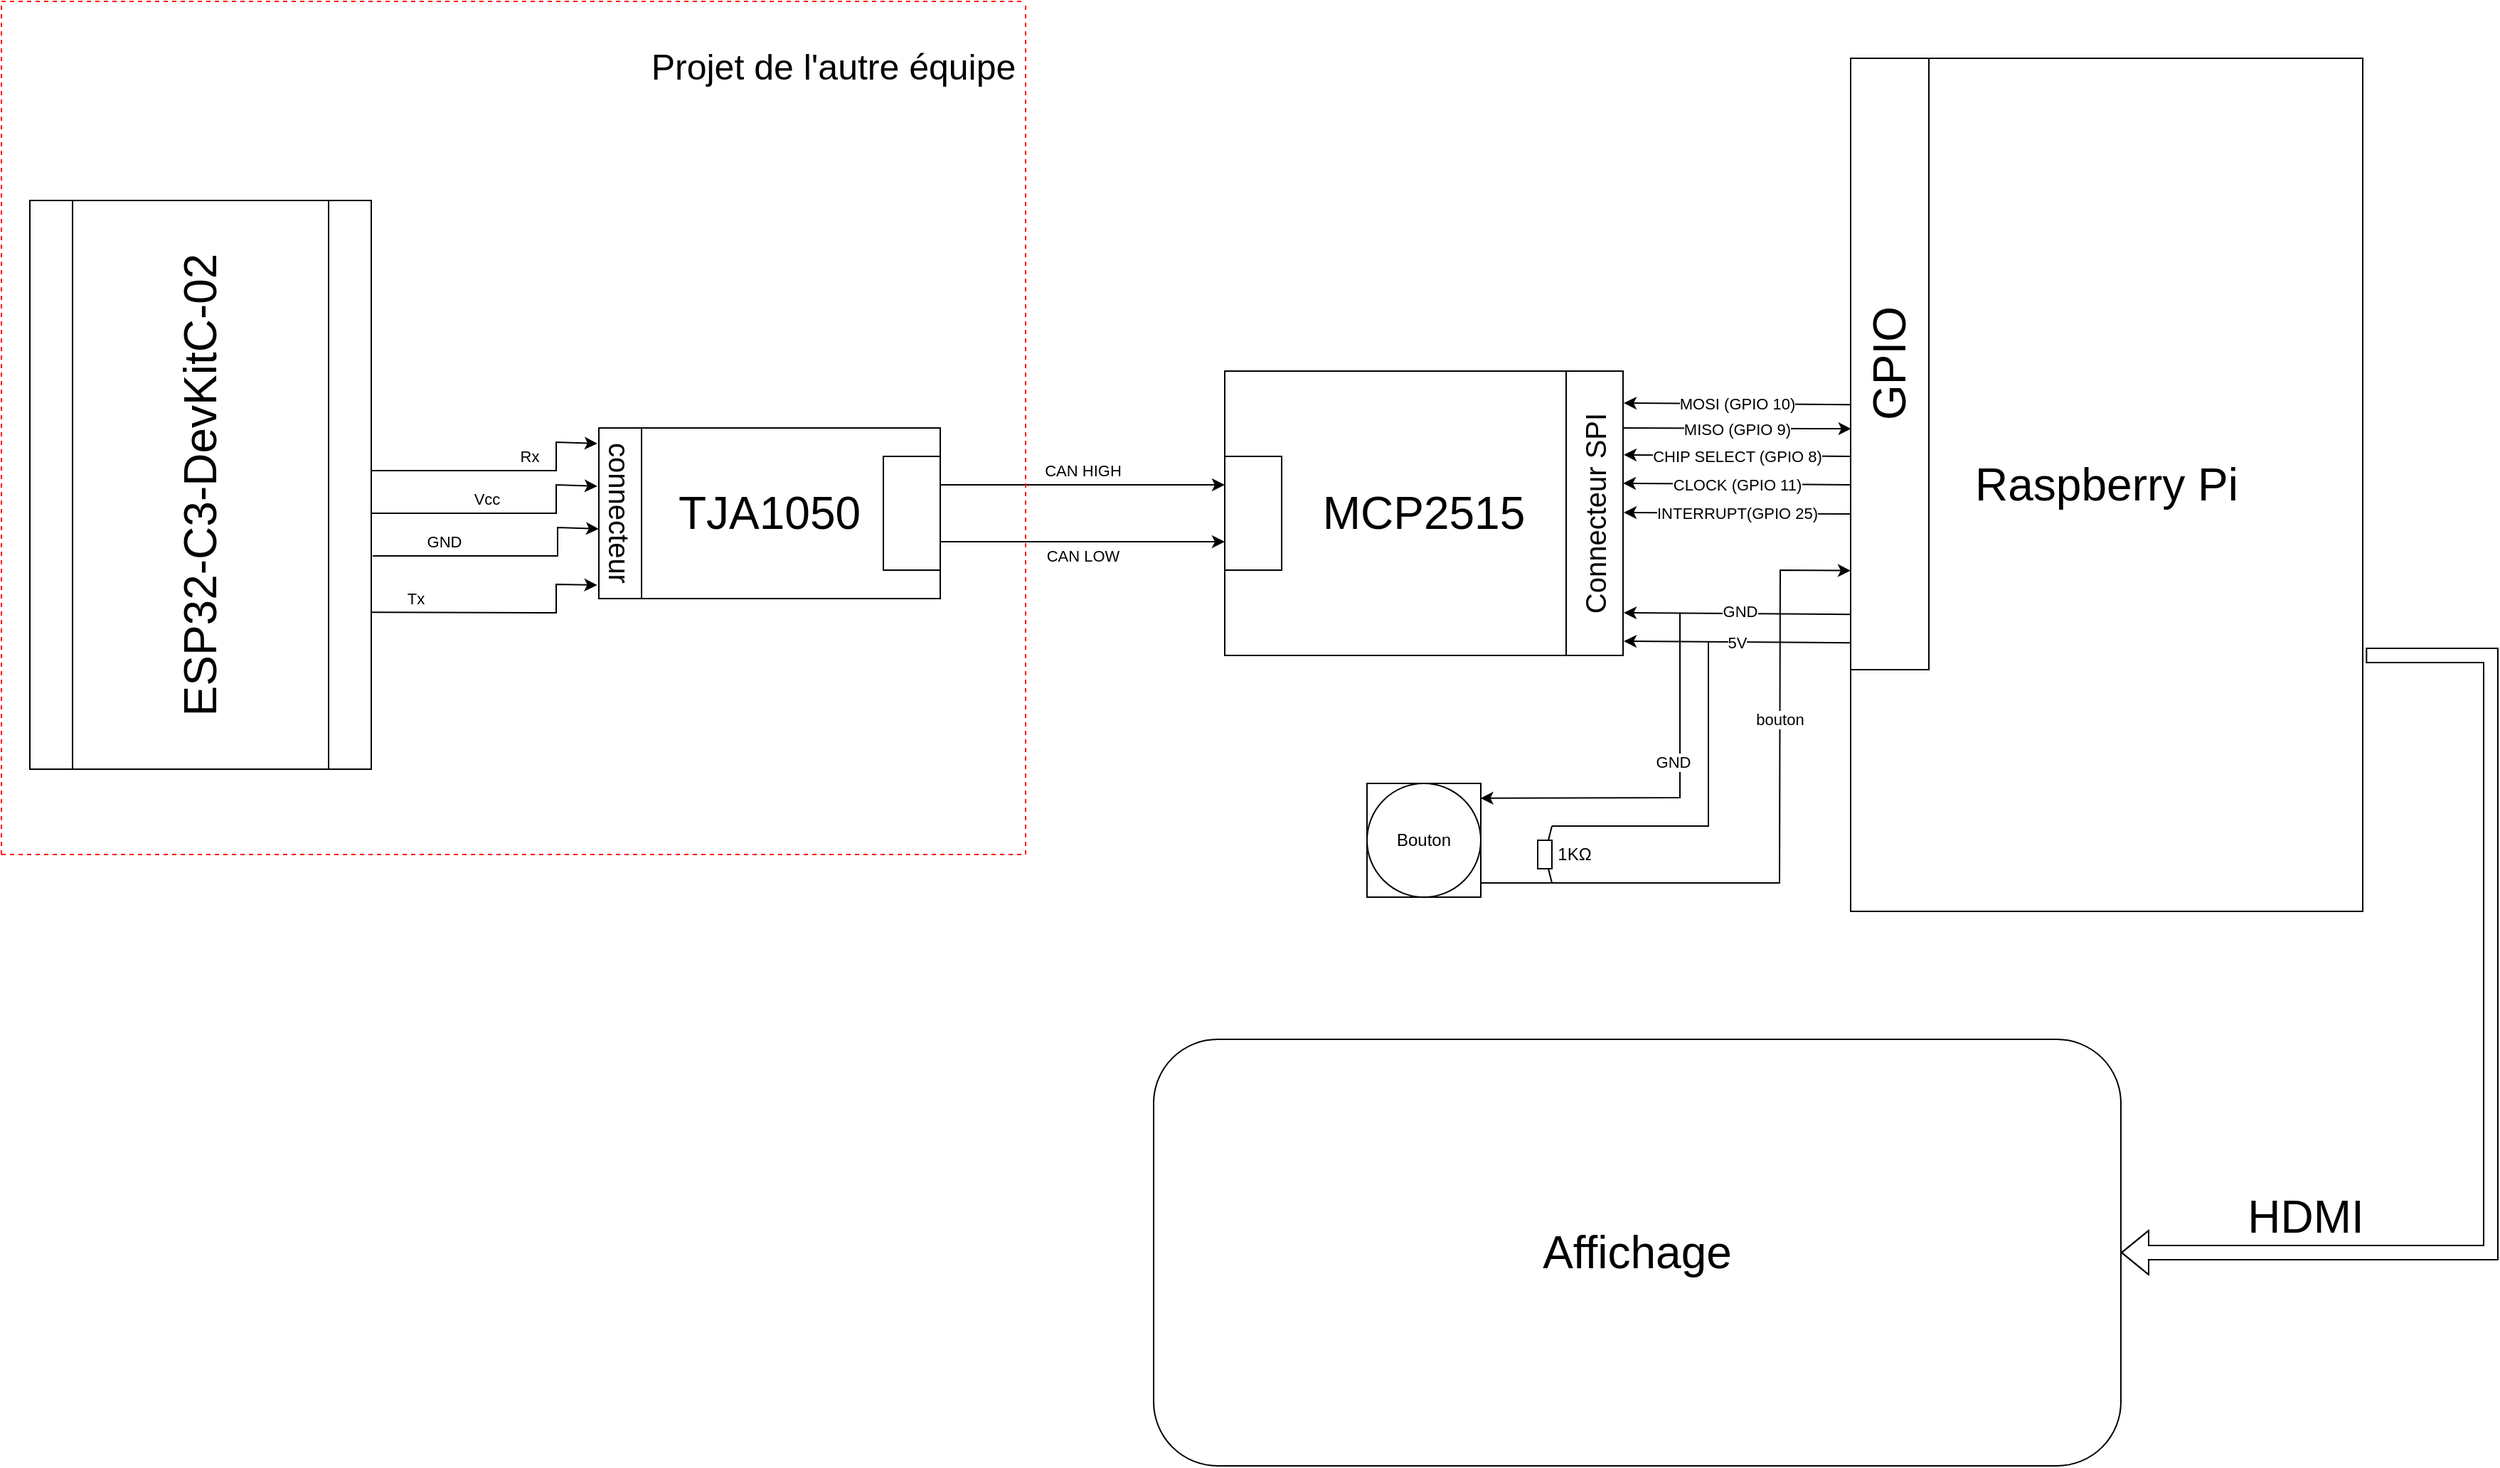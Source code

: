 <mxfile version="22.1.11" type="github">
  <diagram id="9Jhxt2M1604z10Gk7L1L" name="Page-1">
    <mxGraphModel dx="2798" dy="1205" grid="1" gridSize="10" guides="1" tooltips="1" connect="1" arrows="1" fold="1" page="1" pageScale="1" pageWidth="850" pageHeight="1100" math="0" shadow="0">
      <root>
        <mxCell id="0" />
        <mxCell id="1" parent="0" />
        <mxCell id="VWep6eW0SsQqPGRcLZ1D-213" value="&lt;font style=&quot;font-size: 32px;&quot;&gt;ESP32-C3-DevKitC-02&lt;/font&gt;" style="rounded=0;whiteSpace=wrap;html=1;rotation=-90;" vertex="1" parent="1">
          <mxGeometry x="-80" y="220" width="400" height="240" as="geometry" />
        </mxCell>
        <mxCell id="VWep6eW0SsQqPGRcLZ1D-214" value="&lt;div&gt;&lt;font style=&quot;font-size: 32px;&quot;&gt;Raspberry Pi&lt;/font&gt;&lt;/div&gt;" style="rounded=0;whiteSpace=wrap;html=1;" vertex="1" parent="1">
          <mxGeometry x="1280" y="40" width="360" height="600" as="geometry" />
        </mxCell>
        <mxCell id="VWep6eW0SsQqPGRcLZ1D-215" value="&lt;font style=&quot;font-size: 32px;&quot;&gt;MCP2515&lt;/font&gt;" style="rounded=0;whiteSpace=wrap;html=1;" vertex="1" parent="1">
          <mxGeometry x="840" y="260" width="280" height="200" as="geometry" />
        </mxCell>
        <mxCell id="VWep6eW0SsQqPGRcLZ1D-216" value="&lt;font style=&quot;font-size: 32px;&quot;&gt;TJA1050&lt;/font&gt;" style="rounded=0;whiteSpace=wrap;html=1;" vertex="1" parent="1">
          <mxGeometry x="400" y="300" width="240" height="120" as="geometry" />
        </mxCell>
        <mxCell id="VWep6eW0SsQqPGRcLZ1D-219" value="&lt;div style=&quot;font-size: 32px;&quot;&gt;&lt;font style=&quot;font-size: 32px;&quot;&gt;GPIO&lt;/font&gt;&lt;/div&gt;" style="rounded=0;whiteSpace=wrap;html=1;rotation=-90;" vertex="1" parent="1">
          <mxGeometry x="1092.5" y="227.5" width="430" height="55" as="geometry" />
        </mxCell>
        <mxCell id="VWep6eW0SsQqPGRcLZ1D-220" value="" style="rounded=0;whiteSpace=wrap;html=1;" vertex="1" parent="1">
          <mxGeometry y="140" width="30" height="400" as="geometry" />
        </mxCell>
        <mxCell id="VWep6eW0SsQqPGRcLZ1D-221" value="" style="rounded=0;whiteSpace=wrap;html=1;" vertex="1" parent="1">
          <mxGeometry x="210" y="140" width="30" height="400" as="geometry" />
        </mxCell>
        <mxCell id="VWep6eW0SsQqPGRcLZ1D-222" value="&lt;font style=&quot;font-size: 32px;&quot;&gt;Affichage &lt;/font&gt;" style="rounded=1;whiteSpace=wrap;html=1;" vertex="1" parent="1">
          <mxGeometry x="790" y="730" width="680" height="300" as="geometry" />
        </mxCell>
        <mxCell id="VWep6eW0SsQqPGRcLZ1D-228" value="" style="endArrow=classic;html=1;rounded=0;entryX=-0.005;entryY=0.921;entryDx=0;entryDy=0;entryPerimeter=0;exitX=0.993;exitY=0.724;exitDx=0;exitDy=0;exitPerimeter=0;" edge="1" parent="1" source="VWep6eW0SsQqPGRcLZ1D-221" target="VWep6eW0SsQqPGRcLZ1D-216">
          <mxGeometry relative="1" as="geometry">
            <mxPoint x="280" y="420" as="sourcePoint" />
            <mxPoint x="380" y="420" as="targetPoint" />
            <Array as="points">
              <mxPoint x="370" y="430" />
              <mxPoint x="370" y="410" />
            </Array>
          </mxGeometry>
        </mxCell>
        <mxCell id="VWep6eW0SsQqPGRcLZ1D-229" value="&lt;div&gt;Tx&lt;/div&gt;" style="edgeLabel;resizable=0;html=1;align=center;verticalAlign=middle;" connectable="0" vertex="1" parent="VWep6eW0SsQqPGRcLZ1D-228">
          <mxGeometry relative="1" as="geometry">
            <mxPoint x="-59" y="-10" as="offset" />
          </mxGeometry>
        </mxCell>
        <mxCell id="VWep6eW0SsQqPGRcLZ1D-230" value="" style="endArrow=classic;html=1;rounded=0;entryX=-0.005;entryY=0.921;entryDx=0;entryDy=0;entryPerimeter=0;exitX=0.993;exitY=0.724;exitDx=0;exitDy=0;exitPerimeter=0;" edge="1" parent="1">
          <mxGeometry relative="1" as="geometry">
            <mxPoint x="241" y="390" as="sourcePoint" />
            <mxPoint x="400" y="371" as="targetPoint" />
            <Array as="points">
              <mxPoint x="371" y="390" />
              <mxPoint x="371" y="370" />
            </Array>
          </mxGeometry>
        </mxCell>
        <mxCell id="VWep6eW0SsQqPGRcLZ1D-231" value="GND" style="edgeLabel;resizable=0;html=1;align=center;verticalAlign=middle;" connectable="0" vertex="1" parent="VWep6eW0SsQqPGRcLZ1D-230">
          <mxGeometry relative="1" as="geometry">
            <mxPoint x="-40" y="-10" as="offset" />
          </mxGeometry>
        </mxCell>
        <mxCell id="VWep6eW0SsQqPGRcLZ1D-232" value="" style="endArrow=classic;html=1;rounded=0;entryX=-0.005;entryY=0.921;entryDx=0;entryDy=0;entryPerimeter=0;exitX=0.993;exitY=0.724;exitDx=0;exitDy=0;exitPerimeter=0;" edge="1" parent="1">
          <mxGeometry relative="1" as="geometry">
            <mxPoint x="240" y="360" as="sourcePoint" />
            <mxPoint x="399" y="341" as="targetPoint" />
            <Array as="points">
              <mxPoint x="370" y="360" />
              <mxPoint x="370" y="340" />
            </Array>
          </mxGeometry>
        </mxCell>
        <mxCell id="VWep6eW0SsQqPGRcLZ1D-233" value="Vcc" style="edgeLabel;resizable=0;html=1;align=center;verticalAlign=middle;" connectable="0" vertex="1" parent="VWep6eW0SsQqPGRcLZ1D-232">
          <mxGeometry relative="1" as="geometry">
            <mxPoint x="-9" y="-10" as="offset" />
          </mxGeometry>
        </mxCell>
        <mxCell id="VWep6eW0SsQqPGRcLZ1D-234" value="" style="endArrow=classic;html=1;rounded=0;entryX=-0.005;entryY=0.921;entryDx=0;entryDy=0;entryPerimeter=0;exitX=0.993;exitY=0.724;exitDx=0;exitDy=0;exitPerimeter=0;" edge="1" parent="1">
          <mxGeometry relative="1" as="geometry">
            <mxPoint x="240" y="330" as="sourcePoint" />
            <mxPoint x="399" y="311" as="targetPoint" />
            <Array as="points">
              <mxPoint x="370" y="330" />
              <mxPoint x="370" y="310" />
            </Array>
          </mxGeometry>
        </mxCell>
        <mxCell id="VWep6eW0SsQqPGRcLZ1D-235" value="&lt;div&gt;Rx&lt;/div&gt;" style="edgeLabel;resizable=0;html=1;align=center;verticalAlign=middle;" connectable="0" vertex="1" parent="VWep6eW0SsQqPGRcLZ1D-234">
          <mxGeometry relative="1" as="geometry">
            <mxPoint x="21" y="-10" as="offset" />
          </mxGeometry>
        </mxCell>
        <mxCell id="VWep6eW0SsQqPGRcLZ1D-236" value="&lt;div style=&quot;font-size: 20px;&quot;&gt;&lt;font style=&quot;font-size: 20px;&quot;&gt;connecteur&lt;/font&gt;&lt;/div&gt;" style="rounded=0;whiteSpace=wrap;html=1;rotation=90;" vertex="1" parent="1">
          <mxGeometry x="355" y="345" width="120" height="30" as="geometry" />
        </mxCell>
        <mxCell id="VWep6eW0SsQqPGRcLZ1D-237" value="" style="rounded=0;whiteSpace=wrap;html=1;" vertex="1" parent="1">
          <mxGeometry x="600" y="320" width="40" height="80" as="geometry" />
        </mxCell>
        <mxCell id="VWep6eW0SsQqPGRcLZ1D-238" value="" style="rounded=0;whiteSpace=wrap;html=1;" vertex="1" parent="1">
          <mxGeometry x="840" y="320" width="40" height="80" as="geometry" />
        </mxCell>
        <mxCell id="VWep6eW0SsQqPGRcLZ1D-239" value="&lt;font style=&quot;font-size: 20px;&quot;&gt;Connecteur SPI&lt;/font&gt;" style="rounded=0;whiteSpace=wrap;html=1;rotation=-90;" vertex="1" parent="1">
          <mxGeometry x="1000" y="340" width="200" height="40" as="geometry" />
        </mxCell>
        <mxCell id="VWep6eW0SsQqPGRcLZ1D-240" value="" style="endArrow=classic;html=1;rounded=0;entryX=0;entryY=0.25;entryDx=0;entryDy=0;exitX=1;exitY=0.25;exitDx=0;exitDy=0;" edge="1" parent="1" source="VWep6eW0SsQqPGRcLZ1D-237" target="VWep6eW0SsQqPGRcLZ1D-238">
          <mxGeometry relative="1" as="geometry">
            <mxPoint x="660" y="340" as="sourcePoint" />
            <mxPoint x="990" y="530" as="targetPoint" />
            <Array as="points">
              <mxPoint x="730" y="340" />
              <mxPoint x="780" y="340" />
            </Array>
          </mxGeometry>
        </mxCell>
        <mxCell id="VWep6eW0SsQqPGRcLZ1D-241" value="CAN HIGH" style="edgeLabel;resizable=0;html=1;align=center;verticalAlign=middle;" connectable="0" vertex="1" parent="VWep6eW0SsQqPGRcLZ1D-240">
          <mxGeometry relative="1" as="geometry">
            <mxPoint y="-10" as="offset" />
          </mxGeometry>
        </mxCell>
        <mxCell id="VWep6eW0SsQqPGRcLZ1D-242" value="" style="endArrow=classic;html=1;rounded=0;exitX=1;exitY=0.75;exitDx=0;exitDy=0;entryX=0;entryY=0.75;entryDx=0;entryDy=0;" edge="1" parent="1" source="VWep6eW0SsQqPGRcLZ1D-237" target="VWep6eW0SsQqPGRcLZ1D-238">
          <mxGeometry relative="1" as="geometry">
            <mxPoint x="680" y="440" as="sourcePoint" />
            <mxPoint x="780" y="440" as="targetPoint" />
          </mxGeometry>
        </mxCell>
        <mxCell id="VWep6eW0SsQqPGRcLZ1D-243" value="CAN LOW" style="edgeLabel;resizable=0;html=1;align=center;verticalAlign=middle;" connectable="0" vertex="1" parent="VWep6eW0SsQqPGRcLZ1D-242">
          <mxGeometry relative="1" as="geometry">
            <mxPoint y="10" as="offset" />
          </mxGeometry>
        </mxCell>
        <mxCell id="VWep6eW0SsQqPGRcLZ1D-245" value="" style="endArrow=none;dashed=1;html=1;rounded=0;fillColor=#e1d5e7;strokeColor=#ff0000;" edge="1" parent="1">
          <mxGeometry width="50" height="50" relative="1" as="geometry">
            <mxPoint x="-20" y="600" as="sourcePoint" />
            <mxPoint x="700" as="targetPoint" />
            <Array as="points">
              <mxPoint x="700" y="600" />
            </Array>
          </mxGeometry>
        </mxCell>
        <mxCell id="VWep6eW0SsQqPGRcLZ1D-246" value="" style="endArrow=none;dashed=1;html=1;rounded=0;strokeColor=#ff0000;" edge="1" parent="1">
          <mxGeometry width="50" height="50" relative="1" as="geometry">
            <mxPoint x="-20" y="600" as="sourcePoint" />
            <mxPoint x="700" as="targetPoint" />
            <Array as="points">
              <mxPoint x="-20" />
            </Array>
          </mxGeometry>
        </mxCell>
        <mxCell id="VWep6eW0SsQqPGRcLZ1D-248" value="&lt;font style=&quot;font-size: 25px;&quot;&gt;Projet de l&#39;autre équipe&lt;/font&gt;" style="text;html=1;strokeColor=none;fillColor=none;align=center;verticalAlign=middle;whiteSpace=wrap;rounded=0;" vertex="1" parent="1">
          <mxGeometry x="430" y="10" width="270" height="70" as="geometry" />
        </mxCell>
        <mxCell id="VWep6eW0SsQqPGRcLZ1D-249" value="" style="endArrow=classic;html=1;rounded=0;exitX=0.137;exitY=-0.009;exitDx=0;exitDy=0;exitPerimeter=0;entryX=0.25;entryY=1;entryDx=0;entryDy=0;" edge="1" parent="1">
          <mxGeometry relative="1" as="geometry">
            <mxPoint x="1280.005" y="451.09" as="sourcePoint" />
            <mxPoint x="1120.5" y="450" as="targetPoint" />
          </mxGeometry>
        </mxCell>
        <mxCell id="VWep6eW0SsQqPGRcLZ1D-250" value="5V" style="edgeLabel;resizable=0;html=1;align=center;verticalAlign=middle;" connectable="0" vertex="1" parent="VWep6eW0SsQqPGRcLZ1D-249">
          <mxGeometry relative="1" as="geometry" />
        </mxCell>
        <mxCell id="VWep6eW0SsQqPGRcLZ1D-251" value="" style="endArrow=classic;html=1;rounded=0;exitX=0.137;exitY=-0.009;exitDx=0;exitDy=0;exitPerimeter=0;entryX=0.25;entryY=1;entryDx=0;entryDy=0;" edge="1" parent="1">
          <mxGeometry relative="1" as="geometry">
            <mxPoint x="1280.005" y="320.0" as="sourcePoint" />
            <mxPoint x="1120.5" y="318.91" as="targetPoint" />
          </mxGeometry>
        </mxCell>
        <mxCell id="VWep6eW0SsQqPGRcLZ1D-252" value="CHIP SELECT (GPIO 8)" style="edgeLabel;resizable=0;html=1;align=center;verticalAlign=middle;" connectable="0" vertex="1" parent="VWep6eW0SsQqPGRcLZ1D-251">
          <mxGeometry relative="1" as="geometry">
            <mxPoint as="offset" />
          </mxGeometry>
        </mxCell>
        <mxCell id="VWep6eW0SsQqPGRcLZ1D-255" value="&lt;div&gt;MOSI (GPIO 10)&lt;/div&gt;" style="endArrow=classic;html=1;rounded=0;exitX=0.137;exitY=-0.009;exitDx=0;exitDy=0;exitPerimeter=0;entryX=0.25;entryY=1;entryDx=0;entryDy=0;" edge="1" parent="1">
          <mxGeometry relative="1" as="geometry">
            <mxPoint x="1280.005" y="283.59" as="sourcePoint" />
            <mxPoint x="1120.5" y="282.5" as="targetPoint" />
          </mxGeometry>
        </mxCell>
        <mxCell id="VWep6eW0SsQqPGRcLZ1D-257" value="" style="endArrow=classic;html=1;rounded=0;exitX=0.137;exitY=-0.009;exitDx=0;exitDy=0;exitPerimeter=0;entryX=0.25;entryY=1;entryDx=0;entryDy=0;" edge="1" parent="1">
          <mxGeometry relative="1" as="geometry">
            <mxPoint x="1279.505" y="340.0" as="sourcePoint" />
            <mxPoint x="1120" y="338.91" as="targetPoint" />
          </mxGeometry>
        </mxCell>
        <mxCell id="VWep6eW0SsQqPGRcLZ1D-258" value="CLOCK (GPIO 11)" style="edgeLabel;resizable=0;html=1;align=center;verticalAlign=middle;" connectable="0" vertex="1" parent="VWep6eW0SsQqPGRcLZ1D-257">
          <mxGeometry relative="1" as="geometry" />
        </mxCell>
        <mxCell id="VWep6eW0SsQqPGRcLZ1D-259" value="" style="endArrow=classic;html=1;rounded=0;exitX=0.137;exitY=-0.009;exitDx=0;exitDy=0;exitPerimeter=0;entryX=0.25;entryY=1;entryDx=0;entryDy=0;" edge="1" parent="1">
          <mxGeometry relative="1" as="geometry">
            <mxPoint x="1280.005" y="360.55" as="sourcePoint" />
            <mxPoint x="1120.5" y="359.46" as="targetPoint" />
          </mxGeometry>
        </mxCell>
        <mxCell id="VWep6eW0SsQqPGRcLZ1D-260" value="INTERRUPT(GPIO 25)" style="edgeLabel;resizable=0;html=1;align=center;verticalAlign=middle;" connectable="0" vertex="1" parent="VWep6eW0SsQqPGRcLZ1D-259">
          <mxGeometry relative="1" as="geometry" />
        </mxCell>
        <mxCell id="VWep6eW0SsQqPGRcLZ1D-261" value="" style="endArrow=classic;html=1;rounded=0;entryX=0.394;entryY=0.007;entryDx=0;entryDy=0;entryPerimeter=0;" edge="1" parent="1" target="VWep6eW0SsQqPGRcLZ1D-219">
          <mxGeometry relative="1" as="geometry">
            <mxPoint x="1120" y="300" as="sourcePoint" />
            <mxPoint x="1270" y="300" as="targetPoint" />
          </mxGeometry>
        </mxCell>
        <mxCell id="VWep6eW0SsQqPGRcLZ1D-262" value="&lt;div&gt;MISO (GPIO 9)&lt;/div&gt;" style="edgeLabel;resizable=0;html=1;align=center;verticalAlign=middle;" connectable="0" vertex="1" parent="VWep6eW0SsQqPGRcLZ1D-261">
          <mxGeometry relative="1" as="geometry">
            <mxPoint as="offset" />
          </mxGeometry>
        </mxCell>
        <mxCell id="VWep6eW0SsQqPGRcLZ1D-265" value="" style="endArrow=classic;html=1;rounded=0;exitX=0.137;exitY=-0.009;exitDx=0;exitDy=0;exitPerimeter=0;entryX=0.25;entryY=1;entryDx=0;entryDy=0;" edge="1" parent="1">
          <mxGeometry relative="1" as="geometry">
            <mxPoint x="1280.005" y="431.09" as="sourcePoint" />
            <mxPoint x="1120.5" y="430" as="targetPoint" />
          </mxGeometry>
        </mxCell>
        <mxCell id="VWep6eW0SsQqPGRcLZ1D-266" value="5V" style="edgeLabel;resizable=0;html=1;align=center;verticalAlign=middle;" connectable="0" vertex="1" parent="VWep6eW0SsQqPGRcLZ1D-265">
          <mxGeometry relative="1" as="geometry" />
        </mxCell>
        <mxCell id="VWep6eW0SsQqPGRcLZ1D-267" value="&lt;div&gt;GND&lt;/div&gt;" style="edgeLabel;html=1;align=center;verticalAlign=middle;resizable=0;points=[];" vertex="1" connectable="0" parent="VWep6eW0SsQqPGRcLZ1D-265">
          <mxGeometry x="-0.022" y="-2" relative="1" as="geometry">
            <mxPoint as="offset" />
          </mxGeometry>
        </mxCell>
        <mxCell id="VWep6eW0SsQqPGRcLZ1D-269" value="" style="shape=flexArrow;endArrow=classic;html=1;rounded=0;exitX=1.006;exitY=0.7;exitDx=0;exitDy=0;exitPerimeter=0;entryX=1;entryY=0.5;entryDx=0;entryDy=0;" edge="1" parent="1" source="VWep6eW0SsQqPGRcLZ1D-214" target="VWep6eW0SsQqPGRcLZ1D-222">
          <mxGeometry width="50" height="50" relative="1" as="geometry">
            <mxPoint x="1700" y="460" as="sourcePoint" />
            <mxPoint x="1590" y="870" as="targetPoint" />
            <Array as="points">
              <mxPoint x="1730" y="460" />
              <mxPoint x="1730" y="880" />
            </Array>
          </mxGeometry>
        </mxCell>
        <mxCell id="VWep6eW0SsQqPGRcLZ1D-270" value="&lt;font style=&quot;font-size: 32px;&quot;&gt;HDMI&lt;/font&gt;" style="text;html=1;strokeColor=none;fillColor=none;align=center;verticalAlign=middle;whiteSpace=wrap;rounded=0;" vertex="1" parent="1">
          <mxGeometry x="1570" y="840" width="60" height="30" as="geometry" />
        </mxCell>
        <mxCell id="VWep6eW0SsQqPGRcLZ1D-274" value="" style="endArrow=classic;html=1;rounded=0;entryX=0.997;entryY=0.13;entryDx=0;entryDy=0;entryPerimeter=0;" edge="1" parent="1" target="VWep6eW0SsQqPGRcLZ1D-280">
          <mxGeometry relative="1" as="geometry">
            <mxPoint x="1160" y="430" as="sourcePoint" />
            <mxPoint x="1010" y="590" as="targetPoint" />
            <Array as="points">
              <mxPoint x="1160" y="560" />
            </Array>
          </mxGeometry>
        </mxCell>
        <mxCell id="VWep6eW0SsQqPGRcLZ1D-275" value="GND" style="edgeLabel;resizable=0;html=1;align=center;verticalAlign=middle;" connectable="0" vertex="1" parent="VWep6eW0SsQqPGRcLZ1D-274">
          <mxGeometry relative="1" as="geometry">
            <mxPoint y="-25" as="offset" />
          </mxGeometry>
        </mxCell>
        <mxCell id="VWep6eW0SsQqPGRcLZ1D-276" value="" style="endArrow=classic;html=1;rounded=0;entryX=0.162;entryY=-0.009;entryDx=0;entryDy=0;entryPerimeter=0;" edge="1" parent="1">
          <mxGeometry relative="1" as="geometry">
            <mxPoint x="1020" y="620" as="sourcePoint" />
            <mxPoint x="1279.995" y="400.34" as="targetPoint" />
            <Array as="points">
              <mxPoint x="1160" y="620" />
              <mxPoint x="1230" y="620" />
              <mxPoint x="1230.49" y="400" />
            </Array>
          </mxGeometry>
        </mxCell>
        <mxCell id="VWep6eW0SsQqPGRcLZ1D-277" value="bouton" style="edgeLabel;resizable=0;html=1;align=center;verticalAlign=middle;" connectable="0" vertex="1" parent="VWep6eW0SsQqPGRcLZ1D-276">
          <mxGeometry relative="1" as="geometry">
            <mxPoint y="-85" as="offset" />
          </mxGeometry>
        </mxCell>
        <mxCell id="VWep6eW0SsQqPGRcLZ1D-280" value="" style="whiteSpace=wrap;html=1;aspect=fixed;" vertex="1" parent="1">
          <mxGeometry x="940" y="550" width="80" height="80" as="geometry" />
        </mxCell>
        <mxCell id="VWep6eW0SsQqPGRcLZ1D-281" value="" style="endArrow=none;html=1;rounded=0;" edge="1" parent="1">
          <mxGeometry width="50" height="50" relative="1" as="geometry">
            <mxPoint x="1070" y="580" as="sourcePoint" />
            <mxPoint x="1180" y="450" as="targetPoint" />
            <Array as="points">
              <mxPoint x="1180" y="580" />
            </Array>
          </mxGeometry>
        </mxCell>
        <mxCell id="VWep6eW0SsQqPGRcLZ1D-341" value="" style="endArrow=none;html=1;rounded=0;" edge="1" parent="1" source="VWep6eW0SsQqPGRcLZ1D-340">
          <mxGeometry width="50" height="50" relative="1" as="geometry">
            <mxPoint x="1070" y="620" as="sourcePoint" />
            <mxPoint x="1070" y="580" as="targetPoint" />
          </mxGeometry>
        </mxCell>
        <mxCell id="VWep6eW0SsQqPGRcLZ1D-342" value="" style="endArrow=none;html=1;rounded=0;" edge="1" parent="1" target="VWep6eW0SsQqPGRcLZ1D-340">
          <mxGeometry width="50" height="50" relative="1" as="geometry">
            <mxPoint x="1070" y="620" as="sourcePoint" />
            <mxPoint x="1070" y="580" as="targetPoint" />
          </mxGeometry>
        </mxCell>
        <mxCell id="VWep6eW0SsQqPGRcLZ1D-340" value="" style="rounded=0;whiteSpace=wrap;html=1;" vertex="1" parent="1">
          <mxGeometry x="1060" y="590" width="10" height="20" as="geometry" />
        </mxCell>
        <mxCell id="VWep6eW0SsQqPGRcLZ1D-343" value="1KΩ" style="text;html=1;strokeColor=none;fillColor=none;align=center;verticalAlign=middle;whiteSpace=wrap;rounded=0;" vertex="1" parent="1">
          <mxGeometry x="1071" y="587.5" width="30" height="25" as="geometry" />
        </mxCell>
        <mxCell id="VWep6eW0SsQqPGRcLZ1D-346" value="Bouton" style="ellipse;whiteSpace=wrap;html=1;aspect=fixed;" vertex="1" parent="1">
          <mxGeometry x="940" y="550" width="80" height="80" as="geometry" />
        </mxCell>
      </root>
    </mxGraphModel>
  </diagram>
</mxfile>
